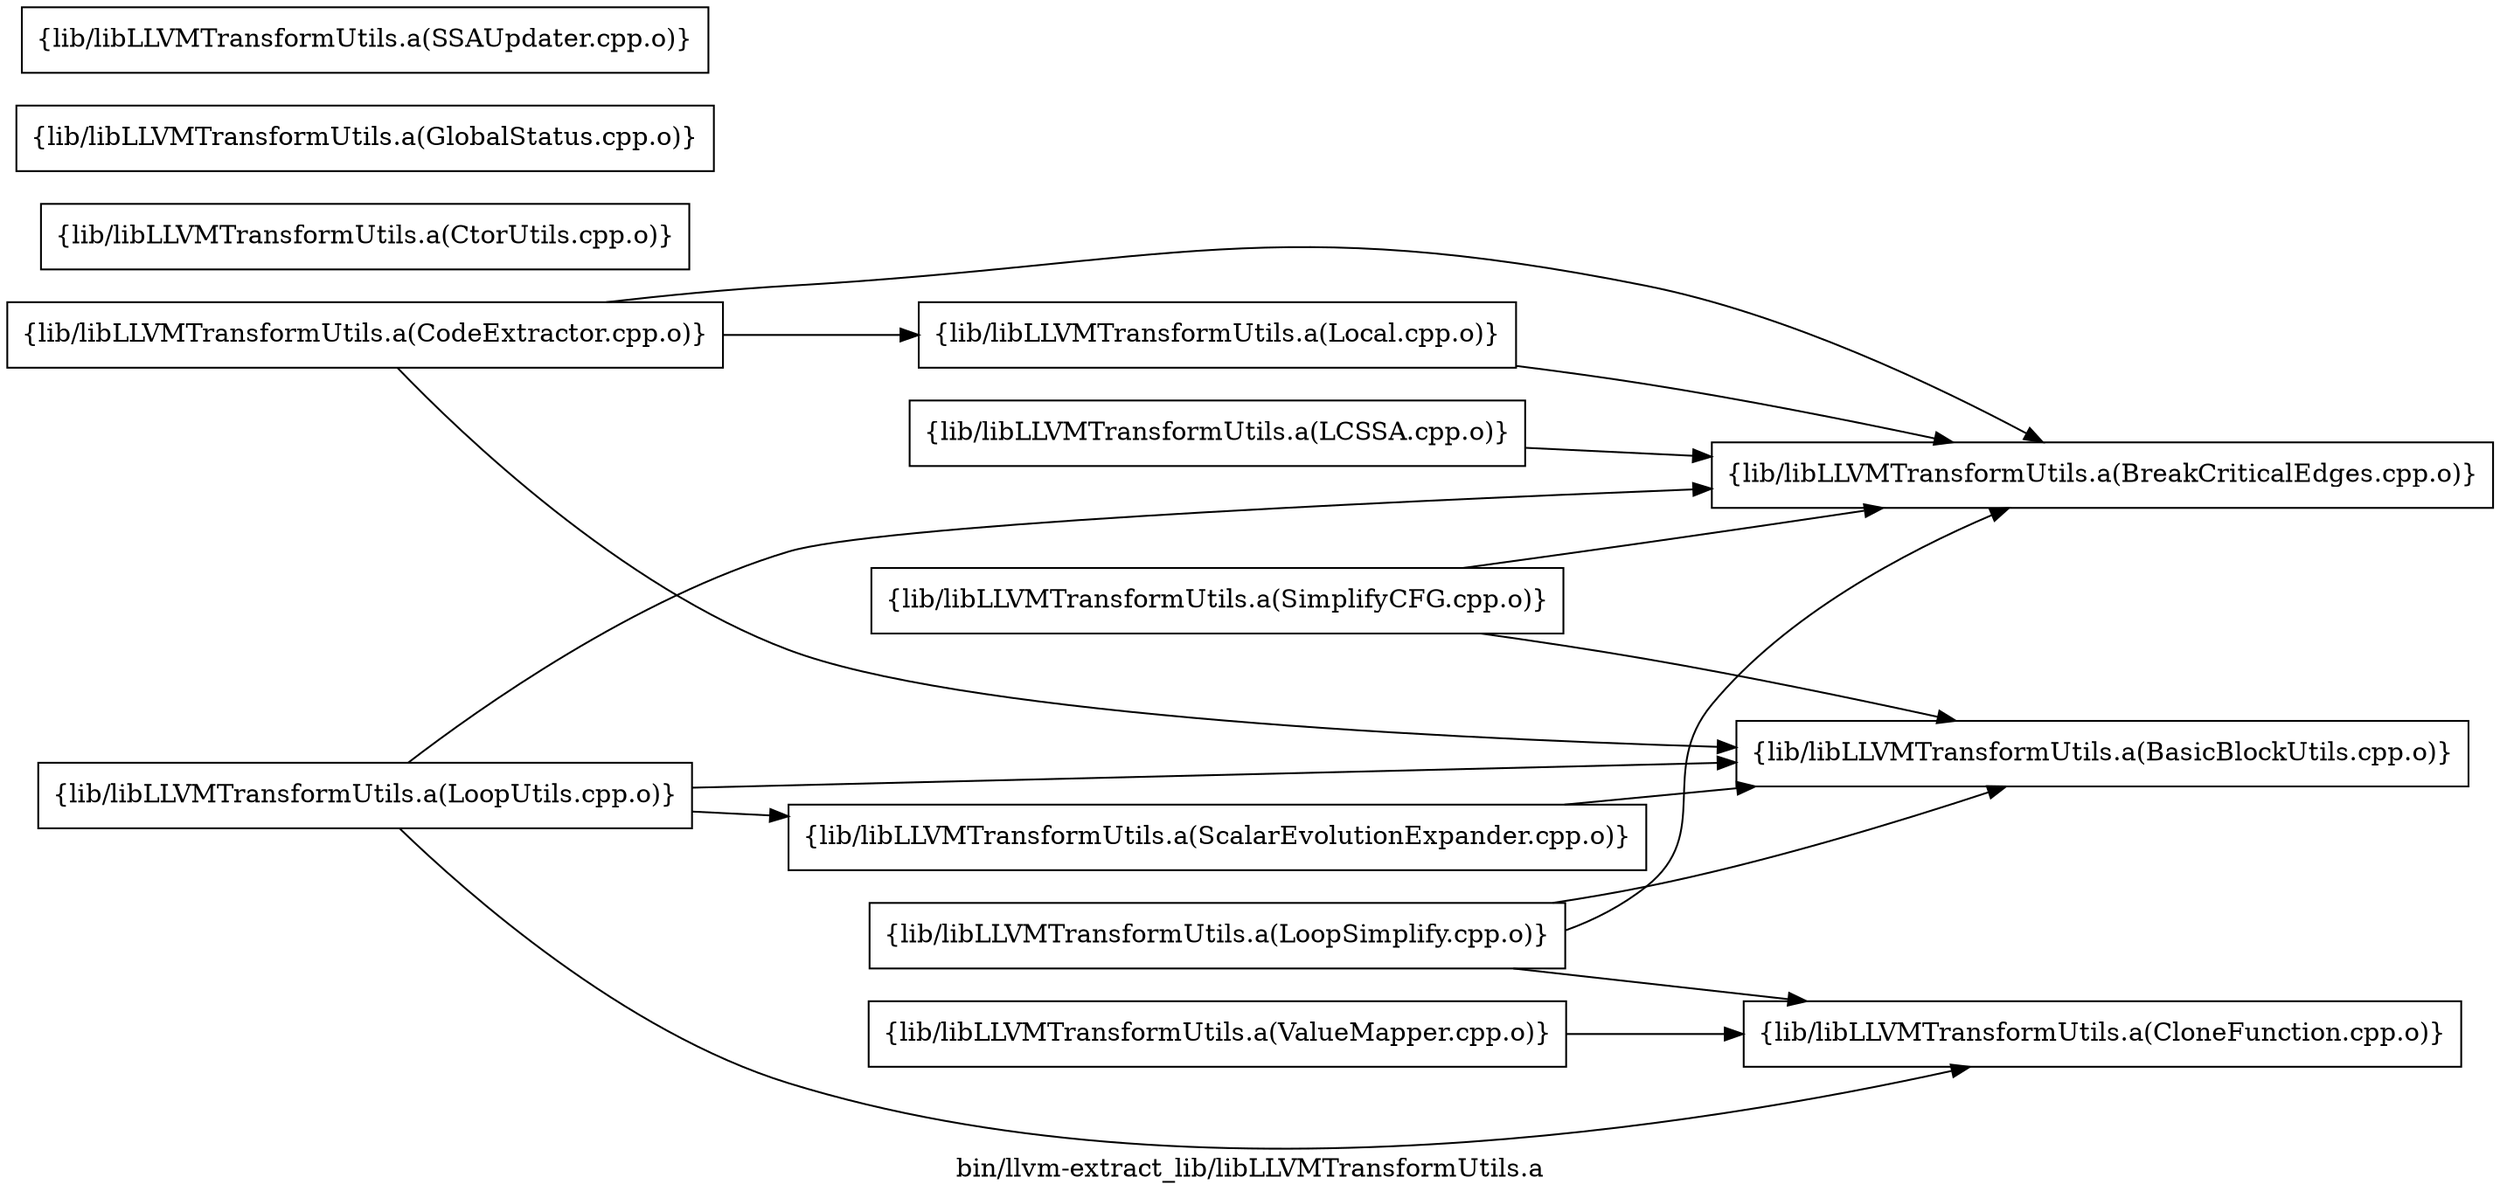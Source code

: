 digraph "bin/llvm-extract_lib/libLLVMTransformUtils.a" {
	label="bin/llvm-extract_lib/libLLVMTransformUtils.a";
	rankdir=LR;

	Node0x55a597b42b98 [shape=record,shape=box,group=0,label="{lib/libLLVMTransformUtils.a(BasicBlockUtils.cpp.o)}"];
	Node0x55a597b401b8 [shape=record,shape=box,group=0,label="{lib/libLLVMTransformUtils.a(CodeExtractor.cpp.o)}"];
	Node0x55a597b401b8 -> Node0x55a597b42b98;
	Node0x55a597b401b8 -> Node0x55a597b43408;
	Node0x55a597b401b8 -> Node0x55a597b418d8;
	Node0x55a597b40ed8 [shape=record,shape=box,group=0,label="{lib/libLLVMTransformUtils.a(CtorUtils.cpp.o)}"];
	Node0x55a597b493f8 [shape=record,shape=box,group=0,label="{lib/libLLVMTransformUtils.a(GlobalStatus.cpp.o)}"];
	Node0x55a597b43408 [shape=record,shape=box,group=0,label="{lib/libLLVMTransformUtils.a(BreakCriticalEdges.cpp.o)}"];
	Node0x55a597b41dd8 [shape=record,shape=box,group=0,label="{lib/libLLVMTransformUtils.a(CloneFunction.cpp.o)}"];
	Node0x55a597b418d8 [shape=record,shape=box,group=0,label="{lib/libLLVMTransformUtils.a(Local.cpp.o)}"];
	Node0x55a597b418d8 -> Node0x55a597b43408;
	Node0x55a597b41bf8 [shape=record,shape=box,group=0,label="{lib/libLLVMTransformUtils.a(LoopSimplify.cpp.o)}"];
	Node0x55a597b41bf8 -> Node0x55a597b42b98;
	Node0x55a597b41bf8 -> Node0x55a597b43408;
	Node0x55a597b41bf8 -> Node0x55a597b41dd8;
	Node0x55a597b42418 [shape=record,shape=box,group=0,label="{lib/libLLVMTransformUtils.a(LCSSA.cpp.o)}"];
	Node0x55a597b42418 -> Node0x55a597b43408;
	Node0x55a597b47f08 [shape=record,shape=box,group=0,label="{lib/libLLVMTransformUtils.a(LoopUtils.cpp.o)}"];
	Node0x55a597b47f08 -> Node0x55a597b42b98;
	Node0x55a597b47f08 -> Node0x55a597b43408;
	Node0x55a597b47f08 -> Node0x55a597b41dd8;
	Node0x55a597b47f08 -> Node0x55a597b48188;
	Node0x55a597b48188 [shape=record,shape=box,group=0,label="{lib/libLLVMTransformUtils.a(ScalarEvolutionExpander.cpp.o)}"];
	Node0x55a597b48188 -> Node0x55a597b42b98;
	Node0x55a597b48d18 [shape=record,shape=box,group=0,label="{lib/libLLVMTransformUtils.a(SSAUpdater.cpp.o)}"];
	Node0x55a597b48f48 [shape=record,shape=box,group=0,label="{lib/libLLVMTransformUtils.a(SimplifyCFG.cpp.o)}"];
	Node0x55a597b48f48 -> Node0x55a597b42b98;
	Node0x55a597b48f48 -> Node0x55a597b43408;
	Node0x55a597b49c18 [shape=record,shape=box,group=0,label="{lib/libLLVMTransformUtils.a(ValueMapper.cpp.o)}"];
	Node0x55a597b49c18 -> Node0x55a597b41dd8;
}
